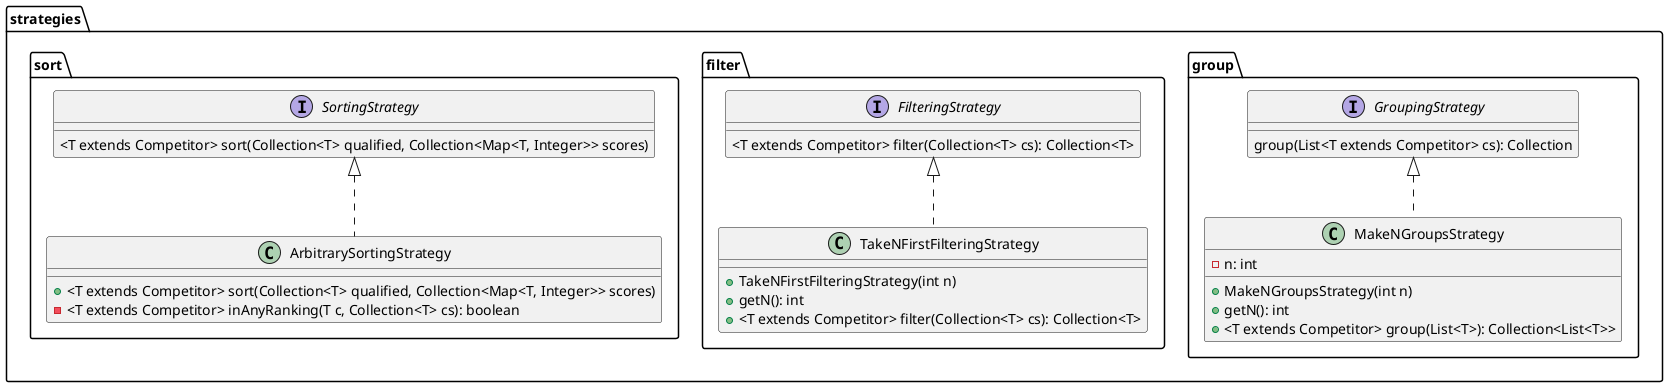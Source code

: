 @startuml strategies
package strategies.group {
    interface GroupingStrategy {
        group(List<T extends Competitor> cs): Collection
        
    }
    class MakeNGroupsStrategy {
        -n: int
        +MakeNGroupsStrategy(int n)
        +getN(): int
        +<T extends Competitor> group(List<T>): Collection<List<T>>
    }
    GroupingStrategy <|.. MakeNGroupsStrategy
}
package strategies.filter {
    interface FilteringStrategy {
        <T extends Competitor> filter(Collection<T> cs): Collection<T>
    }
    class TakeNFirstFilteringStrategy {
        +TakeNFirstFilteringStrategy(int n)
        +getN(): int
        +<T extends Competitor> filter(Collection<T> cs): Collection<T>
    }
    FilteringStrategy <|.. TakeNFirstFilteringStrategy
}

package strategies.sort {
    interface SortingStrategy {
        <T extends Competitor> sort(Collection<T> qualified, Collection<Map<T, Integer>> scores)
    }
    class ArbitrarySortingStrategy {
        +<T extends Competitor> sort(Collection<T> qualified, Collection<Map<T, Integer>> scores)
        -<T extends Competitor> inAnyRanking(T c, Collection<T> cs): boolean
    }

    SortingStrategy <|.. ArbitrarySortingStrategy
}
@enduml
